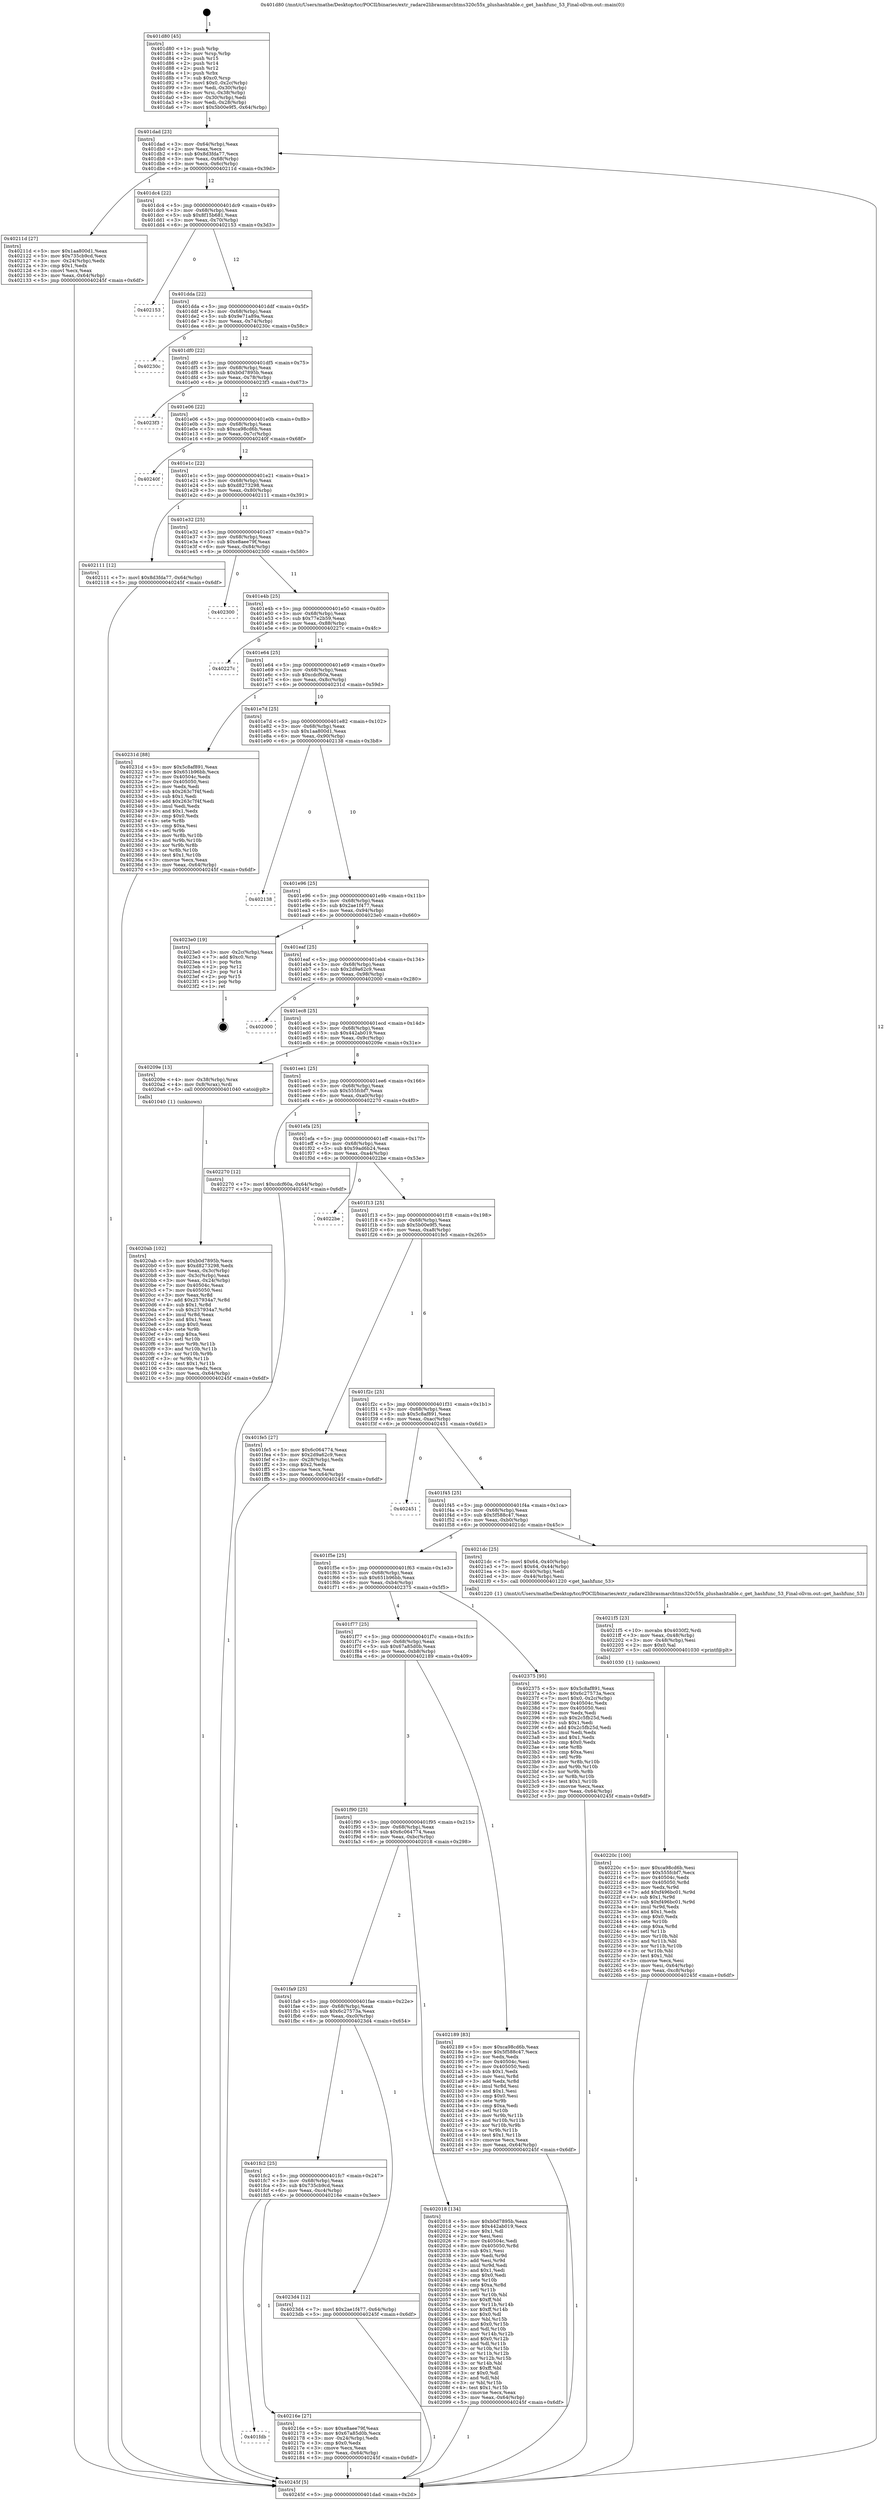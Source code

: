 digraph "0x401d80" {
  label = "0x401d80 (/mnt/c/Users/mathe/Desktop/tcc/POCII/binaries/extr_radare2librasmarchtms320c55x_plushashtable.c_get_hashfunc_53_Final-ollvm.out::main(0))"
  labelloc = "t"
  node[shape=record]

  Entry [label="",width=0.3,height=0.3,shape=circle,fillcolor=black,style=filled]
  "0x401dad" [label="{
     0x401dad [23]\l
     | [instrs]\l
     &nbsp;&nbsp;0x401dad \<+3\>: mov -0x64(%rbp),%eax\l
     &nbsp;&nbsp;0x401db0 \<+2\>: mov %eax,%ecx\l
     &nbsp;&nbsp;0x401db2 \<+6\>: sub $0x8d3fda77,%ecx\l
     &nbsp;&nbsp;0x401db8 \<+3\>: mov %eax,-0x68(%rbp)\l
     &nbsp;&nbsp;0x401dbb \<+3\>: mov %ecx,-0x6c(%rbp)\l
     &nbsp;&nbsp;0x401dbe \<+6\>: je 000000000040211d \<main+0x39d\>\l
  }"]
  "0x40211d" [label="{
     0x40211d [27]\l
     | [instrs]\l
     &nbsp;&nbsp;0x40211d \<+5\>: mov $0x1aa800d1,%eax\l
     &nbsp;&nbsp;0x402122 \<+5\>: mov $0x735cb9cd,%ecx\l
     &nbsp;&nbsp;0x402127 \<+3\>: mov -0x24(%rbp),%edx\l
     &nbsp;&nbsp;0x40212a \<+3\>: cmp $0x1,%edx\l
     &nbsp;&nbsp;0x40212d \<+3\>: cmovl %ecx,%eax\l
     &nbsp;&nbsp;0x402130 \<+3\>: mov %eax,-0x64(%rbp)\l
     &nbsp;&nbsp;0x402133 \<+5\>: jmp 000000000040245f \<main+0x6df\>\l
  }"]
  "0x401dc4" [label="{
     0x401dc4 [22]\l
     | [instrs]\l
     &nbsp;&nbsp;0x401dc4 \<+5\>: jmp 0000000000401dc9 \<main+0x49\>\l
     &nbsp;&nbsp;0x401dc9 \<+3\>: mov -0x68(%rbp),%eax\l
     &nbsp;&nbsp;0x401dcc \<+5\>: sub $0x8f15b681,%eax\l
     &nbsp;&nbsp;0x401dd1 \<+3\>: mov %eax,-0x70(%rbp)\l
     &nbsp;&nbsp;0x401dd4 \<+6\>: je 0000000000402153 \<main+0x3d3\>\l
  }"]
  Exit [label="",width=0.3,height=0.3,shape=circle,fillcolor=black,style=filled,peripheries=2]
  "0x402153" [label="{
     0x402153\l
  }", style=dashed]
  "0x401dda" [label="{
     0x401dda [22]\l
     | [instrs]\l
     &nbsp;&nbsp;0x401dda \<+5\>: jmp 0000000000401ddf \<main+0x5f\>\l
     &nbsp;&nbsp;0x401ddf \<+3\>: mov -0x68(%rbp),%eax\l
     &nbsp;&nbsp;0x401de2 \<+5\>: sub $0x9e71a89a,%eax\l
     &nbsp;&nbsp;0x401de7 \<+3\>: mov %eax,-0x74(%rbp)\l
     &nbsp;&nbsp;0x401dea \<+6\>: je 000000000040230c \<main+0x58c\>\l
  }"]
  "0x40220c" [label="{
     0x40220c [100]\l
     | [instrs]\l
     &nbsp;&nbsp;0x40220c \<+5\>: mov $0xca98cd6b,%esi\l
     &nbsp;&nbsp;0x402211 \<+5\>: mov $0x555fcbf7,%ecx\l
     &nbsp;&nbsp;0x402216 \<+7\>: mov 0x40504c,%edx\l
     &nbsp;&nbsp;0x40221d \<+8\>: mov 0x405050,%r8d\l
     &nbsp;&nbsp;0x402225 \<+3\>: mov %edx,%r9d\l
     &nbsp;&nbsp;0x402228 \<+7\>: add $0xf496bc01,%r9d\l
     &nbsp;&nbsp;0x40222f \<+4\>: sub $0x1,%r9d\l
     &nbsp;&nbsp;0x402233 \<+7\>: sub $0xf496bc01,%r9d\l
     &nbsp;&nbsp;0x40223a \<+4\>: imul %r9d,%edx\l
     &nbsp;&nbsp;0x40223e \<+3\>: and $0x1,%edx\l
     &nbsp;&nbsp;0x402241 \<+3\>: cmp $0x0,%edx\l
     &nbsp;&nbsp;0x402244 \<+4\>: sete %r10b\l
     &nbsp;&nbsp;0x402248 \<+4\>: cmp $0xa,%r8d\l
     &nbsp;&nbsp;0x40224c \<+4\>: setl %r11b\l
     &nbsp;&nbsp;0x402250 \<+3\>: mov %r10b,%bl\l
     &nbsp;&nbsp;0x402253 \<+3\>: and %r11b,%bl\l
     &nbsp;&nbsp;0x402256 \<+3\>: xor %r11b,%r10b\l
     &nbsp;&nbsp;0x402259 \<+3\>: or %r10b,%bl\l
     &nbsp;&nbsp;0x40225c \<+3\>: test $0x1,%bl\l
     &nbsp;&nbsp;0x40225f \<+3\>: cmovne %ecx,%esi\l
     &nbsp;&nbsp;0x402262 \<+3\>: mov %esi,-0x64(%rbp)\l
     &nbsp;&nbsp;0x402265 \<+6\>: mov %eax,-0xc8(%rbp)\l
     &nbsp;&nbsp;0x40226b \<+5\>: jmp 000000000040245f \<main+0x6df\>\l
  }"]
  "0x40230c" [label="{
     0x40230c\l
  }", style=dashed]
  "0x401df0" [label="{
     0x401df0 [22]\l
     | [instrs]\l
     &nbsp;&nbsp;0x401df0 \<+5\>: jmp 0000000000401df5 \<main+0x75\>\l
     &nbsp;&nbsp;0x401df5 \<+3\>: mov -0x68(%rbp),%eax\l
     &nbsp;&nbsp;0x401df8 \<+5\>: sub $0xb0d7895b,%eax\l
     &nbsp;&nbsp;0x401dfd \<+3\>: mov %eax,-0x78(%rbp)\l
     &nbsp;&nbsp;0x401e00 \<+6\>: je 00000000004023f3 \<main+0x673\>\l
  }"]
  "0x4021f5" [label="{
     0x4021f5 [23]\l
     | [instrs]\l
     &nbsp;&nbsp;0x4021f5 \<+10\>: movabs $0x4030f2,%rdi\l
     &nbsp;&nbsp;0x4021ff \<+3\>: mov %eax,-0x48(%rbp)\l
     &nbsp;&nbsp;0x402202 \<+3\>: mov -0x48(%rbp),%esi\l
     &nbsp;&nbsp;0x402205 \<+2\>: mov $0x0,%al\l
     &nbsp;&nbsp;0x402207 \<+5\>: call 0000000000401030 \<printf@plt\>\l
     | [calls]\l
     &nbsp;&nbsp;0x401030 \{1\} (unknown)\l
  }"]
  "0x4023f3" [label="{
     0x4023f3\l
  }", style=dashed]
  "0x401e06" [label="{
     0x401e06 [22]\l
     | [instrs]\l
     &nbsp;&nbsp;0x401e06 \<+5\>: jmp 0000000000401e0b \<main+0x8b\>\l
     &nbsp;&nbsp;0x401e0b \<+3\>: mov -0x68(%rbp),%eax\l
     &nbsp;&nbsp;0x401e0e \<+5\>: sub $0xca98cd6b,%eax\l
     &nbsp;&nbsp;0x401e13 \<+3\>: mov %eax,-0x7c(%rbp)\l
     &nbsp;&nbsp;0x401e16 \<+6\>: je 000000000040240f \<main+0x68f\>\l
  }"]
  "0x401fdb" [label="{
     0x401fdb\l
  }", style=dashed]
  "0x40240f" [label="{
     0x40240f\l
  }", style=dashed]
  "0x401e1c" [label="{
     0x401e1c [22]\l
     | [instrs]\l
     &nbsp;&nbsp;0x401e1c \<+5\>: jmp 0000000000401e21 \<main+0xa1\>\l
     &nbsp;&nbsp;0x401e21 \<+3\>: mov -0x68(%rbp),%eax\l
     &nbsp;&nbsp;0x401e24 \<+5\>: sub $0xd8273298,%eax\l
     &nbsp;&nbsp;0x401e29 \<+3\>: mov %eax,-0x80(%rbp)\l
     &nbsp;&nbsp;0x401e2c \<+6\>: je 0000000000402111 \<main+0x391\>\l
  }"]
  "0x40216e" [label="{
     0x40216e [27]\l
     | [instrs]\l
     &nbsp;&nbsp;0x40216e \<+5\>: mov $0xe8aee79f,%eax\l
     &nbsp;&nbsp;0x402173 \<+5\>: mov $0x67a85d0b,%ecx\l
     &nbsp;&nbsp;0x402178 \<+3\>: mov -0x24(%rbp),%edx\l
     &nbsp;&nbsp;0x40217b \<+3\>: cmp $0x0,%edx\l
     &nbsp;&nbsp;0x40217e \<+3\>: cmove %ecx,%eax\l
     &nbsp;&nbsp;0x402181 \<+3\>: mov %eax,-0x64(%rbp)\l
     &nbsp;&nbsp;0x402184 \<+5\>: jmp 000000000040245f \<main+0x6df\>\l
  }"]
  "0x402111" [label="{
     0x402111 [12]\l
     | [instrs]\l
     &nbsp;&nbsp;0x402111 \<+7\>: movl $0x8d3fda77,-0x64(%rbp)\l
     &nbsp;&nbsp;0x402118 \<+5\>: jmp 000000000040245f \<main+0x6df\>\l
  }"]
  "0x401e32" [label="{
     0x401e32 [25]\l
     | [instrs]\l
     &nbsp;&nbsp;0x401e32 \<+5\>: jmp 0000000000401e37 \<main+0xb7\>\l
     &nbsp;&nbsp;0x401e37 \<+3\>: mov -0x68(%rbp),%eax\l
     &nbsp;&nbsp;0x401e3a \<+5\>: sub $0xe8aee79f,%eax\l
     &nbsp;&nbsp;0x401e3f \<+6\>: mov %eax,-0x84(%rbp)\l
     &nbsp;&nbsp;0x401e45 \<+6\>: je 0000000000402300 \<main+0x580\>\l
  }"]
  "0x401fc2" [label="{
     0x401fc2 [25]\l
     | [instrs]\l
     &nbsp;&nbsp;0x401fc2 \<+5\>: jmp 0000000000401fc7 \<main+0x247\>\l
     &nbsp;&nbsp;0x401fc7 \<+3\>: mov -0x68(%rbp),%eax\l
     &nbsp;&nbsp;0x401fca \<+5\>: sub $0x735cb9cd,%eax\l
     &nbsp;&nbsp;0x401fcf \<+6\>: mov %eax,-0xc4(%rbp)\l
     &nbsp;&nbsp;0x401fd5 \<+6\>: je 000000000040216e \<main+0x3ee\>\l
  }"]
  "0x402300" [label="{
     0x402300\l
  }", style=dashed]
  "0x401e4b" [label="{
     0x401e4b [25]\l
     | [instrs]\l
     &nbsp;&nbsp;0x401e4b \<+5\>: jmp 0000000000401e50 \<main+0xd0\>\l
     &nbsp;&nbsp;0x401e50 \<+3\>: mov -0x68(%rbp),%eax\l
     &nbsp;&nbsp;0x401e53 \<+5\>: sub $0x77e2b59,%eax\l
     &nbsp;&nbsp;0x401e58 \<+6\>: mov %eax,-0x88(%rbp)\l
     &nbsp;&nbsp;0x401e5e \<+6\>: je 000000000040227c \<main+0x4fc\>\l
  }"]
  "0x4023d4" [label="{
     0x4023d4 [12]\l
     | [instrs]\l
     &nbsp;&nbsp;0x4023d4 \<+7\>: movl $0x2ae1f477,-0x64(%rbp)\l
     &nbsp;&nbsp;0x4023db \<+5\>: jmp 000000000040245f \<main+0x6df\>\l
  }"]
  "0x40227c" [label="{
     0x40227c\l
  }", style=dashed]
  "0x401e64" [label="{
     0x401e64 [25]\l
     | [instrs]\l
     &nbsp;&nbsp;0x401e64 \<+5\>: jmp 0000000000401e69 \<main+0xe9\>\l
     &nbsp;&nbsp;0x401e69 \<+3\>: mov -0x68(%rbp),%eax\l
     &nbsp;&nbsp;0x401e6c \<+5\>: sub $0xcdcf60a,%eax\l
     &nbsp;&nbsp;0x401e71 \<+6\>: mov %eax,-0x8c(%rbp)\l
     &nbsp;&nbsp;0x401e77 \<+6\>: je 000000000040231d \<main+0x59d\>\l
  }"]
  "0x4020ab" [label="{
     0x4020ab [102]\l
     | [instrs]\l
     &nbsp;&nbsp;0x4020ab \<+5\>: mov $0xb0d7895b,%ecx\l
     &nbsp;&nbsp;0x4020b0 \<+5\>: mov $0xd8273298,%edx\l
     &nbsp;&nbsp;0x4020b5 \<+3\>: mov %eax,-0x3c(%rbp)\l
     &nbsp;&nbsp;0x4020b8 \<+3\>: mov -0x3c(%rbp),%eax\l
     &nbsp;&nbsp;0x4020bb \<+3\>: mov %eax,-0x24(%rbp)\l
     &nbsp;&nbsp;0x4020be \<+7\>: mov 0x40504c,%eax\l
     &nbsp;&nbsp;0x4020c5 \<+7\>: mov 0x405050,%esi\l
     &nbsp;&nbsp;0x4020cc \<+3\>: mov %eax,%r8d\l
     &nbsp;&nbsp;0x4020cf \<+7\>: add $0x257934a7,%r8d\l
     &nbsp;&nbsp;0x4020d6 \<+4\>: sub $0x1,%r8d\l
     &nbsp;&nbsp;0x4020da \<+7\>: sub $0x257934a7,%r8d\l
     &nbsp;&nbsp;0x4020e1 \<+4\>: imul %r8d,%eax\l
     &nbsp;&nbsp;0x4020e5 \<+3\>: and $0x1,%eax\l
     &nbsp;&nbsp;0x4020e8 \<+3\>: cmp $0x0,%eax\l
     &nbsp;&nbsp;0x4020eb \<+4\>: sete %r9b\l
     &nbsp;&nbsp;0x4020ef \<+3\>: cmp $0xa,%esi\l
     &nbsp;&nbsp;0x4020f2 \<+4\>: setl %r10b\l
     &nbsp;&nbsp;0x4020f6 \<+3\>: mov %r9b,%r11b\l
     &nbsp;&nbsp;0x4020f9 \<+3\>: and %r10b,%r11b\l
     &nbsp;&nbsp;0x4020fc \<+3\>: xor %r10b,%r9b\l
     &nbsp;&nbsp;0x4020ff \<+3\>: or %r9b,%r11b\l
     &nbsp;&nbsp;0x402102 \<+4\>: test $0x1,%r11b\l
     &nbsp;&nbsp;0x402106 \<+3\>: cmovne %edx,%ecx\l
     &nbsp;&nbsp;0x402109 \<+3\>: mov %ecx,-0x64(%rbp)\l
     &nbsp;&nbsp;0x40210c \<+5\>: jmp 000000000040245f \<main+0x6df\>\l
  }"]
  "0x40231d" [label="{
     0x40231d [88]\l
     | [instrs]\l
     &nbsp;&nbsp;0x40231d \<+5\>: mov $0x5c8af891,%eax\l
     &nbsp;&nbsp;0x402322 \<+5\>: mov $0x651b96bb,%ecx\l
     &nbsp;&nbsp;0x402327 \<+7\>: mov 0x40504c,%edx\l
     &nbsp;&nbsp;0x40232e \<+7\>: mov 0x405050,%esi\l
     &nbsp;&nbsp;0x402335 \<+2\>: mov %edx,%edi\l
     &nbsp;&nbsp;0x402337 \<+6\>: sub $0x263c7f4f,%edi\l
     &nbsp;&nbsp;0x40233d \<+3\>: sub $0x1,%edi\l
     &nbsp;&nbsp;0x402340 \<+6\>: add $0x263c7f4f,%edi\l
     &nbsp;&nbsp;0x402346 \<+3\>: imul %edi,%edx\l
     &nbsp;&nbsp;0x402349 \<+3\>: and $0x1,%edx\l
     &nbsp;&nbsp;0x40234c \<+3\>: cmp $0x0,%edx\l
     &nbsp;&nbsp;0x40234f \<+4\>: sete %r8b\l
     &nbsp;&nbsp;0x402353 \<+3\>: cmp $0xa,%esi\l
     &nbsp;&nbsp;0x402356 \<+4\>: setl %r9b\l
     &nbsp;&nbsp;0x40235a \<+3\>: mov %r8b,%r10b\l
     &nbsp;&nbsp;0x40235d \<+3\>: and %r9b,%r10b\l
     &nbsp;&nbsp;0x402360 \<+3\>: xor %r9b,%r8b\l
     &nbsp;&nbsp;0x402363 \<+3\>: or %r8b,%r10b\l
     &nbsp;&nbsp;0x402366 \<+4\>: test $0x1,%r10b\l
     &nbsp;&nbsp;0x40236a \<+3\>: cmovne %ecx,%eax\l
     &nbsp;&nbsp;0x40236d \<+3\>: mov %eax,-0x64(%rbp)\l
     &nbsp;&nbsp;0x402370 \<+5\>: jmp 000000000040245f \<main+0x6df\>\l
  }"]
  "0x401e7d" [label="{
     0x401e7d [25]\l
     | [instrs]\l
     &nbsp;&nbsp;0x401e7d \<+5\>: jmp 0000000000401e82 \<main+0x102\>\l
     &nbsp;&nbsp;0x401e82 \<+3\>: mov -0x68(%rbp),%eax\l
     &nbsp;&nbsp;0x401e85 \<+5\>: sub $0x1aa800d1,%eax\l
     &nbsp;&nbsp;0x401e8a \<+6\>: mov %eax,-0x90(%rbp)\l
     &nbsp;&nbsp;0x401e90 \<+6\>: je 0000000000402138 \<main+0x3b8\>\l
  }"]
  "0x401fa9" [label="{
     0x401fa9 [25]\l
     | [instrs]\l
     &nbsp;&nbsp;0x401fa9 \<+5\>: jmp 0000000000401fae \<main+0x22e\>\l
     &nbsp;&nbsp;0x401fae \<+3\>: mov -0x68(%rbp),%eax\l
     &nbsp;&nbsp;0x401fb1 \<+5\>: sub $0x6c27573a,%eax\l
     &nbsp;&nbsp;0x401fb6 \<+6\>: mov %eax,-0xc0(%rbp)\l
     &nbsp;&nbsp;0x401fbc \<+6\>: je 00000000004023d4 \<main+0x654\>\l
  }"]
  "0x402138" [label="{
     0x402138\l
  }", style=dashed]
  "0x401e96" [label="{
     0x401e96 [25]\l
     | [instrs]\l
     &nbsp;&nbsp;0x401e96 \<+5\>: jmp 0000000000401e9b \<main+0x11b\>\l
     &nbsp;&nbsp;0x401e9b \<+3\>: mov -0x68(%rbp),%eax\l
     &nbsp;&nbsp;0x401e9e \<+5\>: sub $0x2ae1f477,%eax\l
     &nbsp;&nbsp;0x401ea3 \<+6\>: mov %eax,-0x94(%rbp)\l
     &nbsp;&nbsp;0x401ea9 \<+6\>: je 00000000004023e0 \<main+0x660\>\l
  }"]
  "0x402018" [label="{
     0x402018 [134]\l
     | [instrs]\l
     &nbsp;&nbsp;0x402018 \<+5\>: mov $0xb0d7895b,%eax\l
     &nbsp;&nbsp;0x40201d \<+5\>: mov $0x442ab019,%ecx\l
     &nbsp;&nbsp;0x402022 \<+2\>: mov $0x1,%dl\l
     &nbsp;&nbsp;0x402024 \<+2\>: xor %esi,%esi\l
     &nbsp;&nbsp;0x402026 \<+7\>: mov 0x40504c,%edi\l
     &nbsp;&nbsp;0x40202d \<+8\>: mov 0x405050,%r8d\l
     &nbsp;&nbsp;0x402035 \<+3\>: sub $0x1,%esi\l
     &nbsp;&nbsp;0x402038 \<+3\>: mov %edi,%r9d\l
     &nbsp;&nbsp;0x40203b \<+3\>: add %esi,%r9d\l
     &nbsp;&nbsp;0x40203e \<+4\>: imul %r9d,%edi\l
     &nbsp;&nbsp;0x402042 \<+3\>: and $0x1,%edi\l
     &nbsp;&nbsp;0x402045 \<+3\>: cmp $0x0,%edi\l
     &nbsp;&nbsp;0x402048 \<+4\>: sete %r10b\l
     &nbsp;&nbsp;0x40204c \<+4\>: cmp $0xa,%r8d\l
     &nbsp;&nbsp;0x402050 \<+4\>: setl %r11b\l
     &nbsp;&nbsp;0x402054 \<+3\>: mov %r10b,%bl\l
     &nbsp;&nbsp;0x402057 \<+3\>: xor $0xff,%bl\l
     &nbsp;&nbsp;0x40205a \<+3\>: mov %r11b,%r14b\l
     &nbsp;&nbsp;0x40205d \<+4\>: xor $0xff,%r14b\l
     &nbsp;&nbsp;0x402061 \<+3\>: xor $0x0,%dl\l
     &nbsp;&nbsp;0x402064 \<+3\>: mov %bl,%r15b\l
     &nbsp;&nbsp;0x402067 \<+4\>: and $0x0,%r15b\l
     &nbsp;&nbsp;0x40206b \<+3\>: and %dl,%r10b\l
     &nbsp;&nbsp;0x40206e \<+3\>: mov %r14b,%r12b\l
     &nbsp;&nbsp;0x402071 \<+4\>: and $0x0,%r12b\l
     &nbsp;&nbsp;0x402075 \<+3\>: and %dl,%r11b\l
     &nbsp;&nbsp;0x402078 \<+3\>: or %r10b,%r15b\l
     &nbsp;&nbsp;0x40207b \<+3\>: or %r11b,%r12b\l
     &nbsp;&nbsp;0x40207e \<+3\>: xor %r12b,%r15b\l
     &nbsp;&nbsp;0x402081 \<+3\>: or %r14b,%bl\l
     &nbsp;&nbsp;0x402084 \<+3\>: xor $0xff,%bl\l
     &nbsp;&nbsp;0x402087 \<+3\>: or $0x0,%dl\l
     &nbsp;&nbsp;0x40208a \<+2\>: and %dl,%bl\l
     &nbsp;&nbsp;0x40208c \<+3\>: or %bl,%r15b\l
     &nbsp;&nbsp;0x40208f \<+4\>: test $0x1,%r15b\l
     &nbsp;&nbsp;0x402093 \<+3\>: cmovne %ecx,%eax\l
     &nbsp;&nbsp;0x402096 \<+3\>: mov %eax,-0x64(%rbp)\l
     &nbsp;&nbsp;0x402099 \<+5\>: jmp 000000000040245f \<main+0x6df\>\l
  }"]
  "0x4023e0" [label="{
     0x4023e0 [19]\l
     | [instrs]\l
     &nbsp;&nbsp;0x4023e0 \<+3\>: mov -0x2c(%rbp),%eax\l
     &nbsp;&nbsp;0x4023e3 \<+7\>: add $0xc0,%rsp\l
     &nbsp;&nbsp;0x4023ea \<+1\>: pop %rbx\l
     &nbsp;&nbsp;0x4023eb \<+2\>: pop %r12\l
     &nbsp;&nbsp;0x4023ed \<+2\>: pop %r14\l
     &nbsp;&nbsp;0x4023ef \<+2\>: pop %r15\l
     &nbsp;&nbsp;0x4023f1 \<+1\>: pop %rbp\l
     &nbsp;&nbsp;0x4023f2 \<+1\>: ret\l
  }"]
  "0x401eaf" [label="{
     0x401eaf [25]\l
     | [instrs]\l
     &nbsp;&nbsp;0x401eaf \<+5\>: jmp 0000000000401eb4 \<main+0x134\>\l
     &nbsp;&nbsp;0x401eb4 \<+3\>: mov -0x68(%rbp),%eax\l
     &nbsp;&nbsp;0x401eb7 \<+5\>: sub $0x2d9a62c9,%eax\l
     &nbsp;&nbsp;0x401ebc \<+6\>: mov %eax,-0x98(%rbp)\l
     &nbsp;&nbsp;0x401ec2 \<+6\>: je 0000000000402000 \<main+0x280\>\l
  }"]
  "0x401f90" [label="{
     0x401f90 [25]\l
     | [instrs]\l
     &nbsp;&nbsp;0x401f90 \<+5\>: jmp 0000000000401f95 \<main+0x215\>\l
     &nbsp;&nbsp;0x401f95 \<+3\>: mov -0x68(%rbp),%eax\l
     &nbsp;&nbsp;0x401f98 \<+5\>: sub $0x6c064774,%eax\l
     &nbsp;&nbsp;0x401f9d \<+6\>: mov %eax,-0xbc(%rbp)\l
     &nbsp;&nbsp;0x401fa3 \<+6\>: je 0000000000402018 \<main+0x298\>\l
  }"]
  "0x402000" [label="{
     0x402000\l
  }", style=dashed]
  "0x401ec8" [label="{
     0x401ec8 [25]\l
     | [instrs]\l
     &nbsp;&nbsp;0x401ec8 \<+5\>: jmp 0000000000401ecd \<main+0x14d\>\l
     &nbsp;&nbsp;0x401ecd \<+3\>: mov -0x68(%rbp),%eax\l
     &nbsp;&nbsp;0x401ed0 \<+5\>: sub $0x442ab019,%eax\l
     &nbsp;&nbsp;0x401ed5 \<+6\>: mov %eax,-0x9c(%rbp)\l
     &nbsp;&nbsp;0x401edb \<+6\>: je 000000000040209e \<main+0x31e\>\l
  }"]
  "0x402189" [label="{
     0x402189 [83]\l
     | [instrs]\l
     &nbsp;&nbsp;0x402189 \<+5\>: mov $0xca98cd6b,%eax\l
     &nbsp;&nbsp;0x40218e \<+5\>: mov $0x5f588c47,%ecx\l
     &nbsp;&nbsp;0x402193 \<+2\>: xor %edx,%edx\l
     &nbsp;&nbsp;0x402195 \<+7\>: mov 0x40504c,%esi\l
     &nbsp;&nbsp;0x40219c \<+7\>: mov 0x405050,%edi\l
     &nbsp;&nbsp;0x4021a3 \<+3\>: sub $0x1,%edx\l
     &nbsp;&nbsp;0x4021a6 \<+3\>: mov %esi,%r8d\l
     &nbsp;&nbsp;0x4021a9 \<+3\>: add %edx,%r8d\l
     &nbsp;&nbsp;0x4021ac \<+4\>: imul %r8d,%esi\l
     &nbsp;&nbsp;0x4021b0 \<+3\>: and $0x1,%esi\l
     &nbsp;&nbsp;0x4021b3 \<+3\>: cmp $0x0,%esi\l
     &nbsp;&nbsp;0x4021b6 \<+4\>: sete %r9b\l
     &nbsp;&nbsp;0x4021ba \<+3\>: cmp $0xa,%edi\l
     &nbsp;&nbsp;0x4021bd \<+4\>: setl %r10b\l
     &nbsp;&nbsp;0x4021c1 \<+3\>: mov %r9b,%r11b\l
     &nbsp;&nbsp;0x4021c4 \<+3\>: and %r10b,%r11b\l
     &nbsp;&nbsp;0x4021c7 \<+3\>: xor %r10b,%r9b\l
     &nbsp;&nbsp;0x4021ca \<+3\>: or %r9b,%r11b\l
     &nbsp;&nbsp;0x4021cd \<+4\>: test $0x1,%r11b\l
     &nbsp;&nbsp;0x4021d1 \<+3\>: cmovne %ecx,%eax\l
     &nbsp;&nbsp;0x4021d4 \<+3\>: mov %eax,-0x64(%rbp)\l
     &nbsp;&nbsp;0x4021d7 \<+5\>: jmp 000000000040245f \<main+0x6df\>\l
  }"]
  "0x40209e" [label="{
     0x40209e [13]\l
     | [instrs]\l
     &nbsp;&nbsp;0x40209e \<+4\>: mov -0x38(%rbp),%rax\l
     &nbsp;&nbsp;0x4020a2 \<+4\>: mov 0x8(%rax),%rdi\l
     &nbsp;&nbsp;0x4020a6 \<+5\>: call 0000000000401040 \<atoi@plt\>\l
     | [calls]\l
     &nbsp;&nbsp;0x401040 \{1\} (unknown)\l
  }"]
  "0x401ee1" [label="{
     0x401ee1 [25]\l
     | [instrs]\l
     &nbsp;&nbsp;0x401ee1 \<+5\>: jmp 0000000000401ee6 \<main+0x166\>\l
     &nbsp;&nbsp;0x401ee6 \<+3\>: mov -0x68(%rbp),%eax\l
     &nbsp;&nbsp;0x401ee9 \<+5\>: sub $0x555fcbf7,%eax\l
     &nbsp;&nbsp;0x401eee \<+6\>: mov %eax,-0xa0(%rbp)\l
     &nbsp;&nbsp;0x401ef4 \<+6\>: je 0000000000402270 \<main+0x4f0\>\l
  }"]
  "0x401f77" [label="{
     0x401f77 [25]\l
     | [instrs]\l
     &nbsp;&nbsp;0x401f77 \<+5\>: jmp 0000000000401f7c \<main+0x1fc\>\l
     &nbsp;&nbsp;0x401f7c \<+3\>: mov -0x68(%rbp),%eax\l
     &nbsp;&nbsp;0x401f7f \<+5\>: sub $0x67a85d0b,%eax\l
     &nbsp;&nbsp;0x401f84 \<+6\>: mov %eax,-0xb8(%rbp)\l
     &nbsp;&nbsp;0x401f8a \<+6\>: je 0000000000402189 \<main+0x409\>\l
  }"]
  "0x402270" [label="{
     0x402270 [12]\l
     | [instrs]\l
     &nbsp;&nbsp;0x402270 \<+7\>: movl $0xcdcf60a,-0x64(%rbp)\l
     &nbsp;&nbsp;0x402277 \<+5\>: jmp 000000000040245f \<main+0x6df\>\l
  }"]
  "0x401efa" [label="{
     0x401efa [25]\l
     | [instrs]\l
     &nbsp;&nbsp;0x401efa \<+5\>: jmp 0000000000401eff \<main+0x17f\>\l
     &nbsp;&nbsp;0x401eff \<+3\>: mov -0x68(%rbp),%eax\l
     &nbsp;&nbsp;0x401f02 \<+5\>: sub $0x59ad6b24,%eax\l
     &nbsp;&nbsp;0x401f07 \<+6\>: mov %eax,-0xa4(%rbp)\l
     &nbsp;&nbsp;0x401f0d \<+6\>: je 00000000004022be \<main+0x53e\>\l
  }"]
  "0x402375" [label="{
     0x402375 [95]\l
     | [instrs]\l
     &nbsp;&nbsp;0x402375 \<+5\>: mov $0x5c8af891,%eax\l
     &nbsp;&nbsp;0x40237a \<+5\>: mov $0x6c27573a,%ecx\l
     &nbsp;&nbsp;0x40237f \<+7\>: movl $0x0,-0x2c(%rbp)\l
     &nbsp;&nbsp;0x402386 \<+7\>: mov 0x40504c,%edx\l
     &nbsp;&nbsp;0x40238d \<+7\>: mov 0x405050,%esi\l
     &nbsp;&nbsp;0x402394 \<+2\>: mov %edx,%edi\l
     &nbsp;&nbsp;0x402396 \<+6\>: sub $0x2c5fb25d,%edi\l
     &nbsp;&nbsp;0x40239c \<+3\>: sub $0x1,%edi\l
     &nbsp;&nbsp;0x40239f \<+6\>: add $0x2c5fb25d,%edi\l
     &nbsp;&nbsp;0x4023a5 \<+3\>: imul %edi,%edx\l
     &nbsp;&nbsp;0x4023a8 \<+3\>: and $0x1,%edx\l
     &nbsp;&nbsp;0x4023ab \<+3\>: cmp $0x0,%edx\l
     &nbsp;&nbsp;0x4023ae \<+4\>: sete %r8b\l
     &nbsp;&nbsp;0x4023b2 \<+3\>: cmp $0xa,%esi\l
     &nbsp;&nbsp;0x4023b5 \<+4\>: setl %r9b\l
     &nbsp;&nbsp;0x4023b9 \<+3\>: mov %r8b,%r10b\l
     &nbsp;&nbsp;0x4023bc \<+3\>: and %r9b,%r10b\l
     &nbsp;&nbsp;0x4023bf \<+3\>: xor %r9b,%r8b\l
     &nbsp;&nbsp;0x4023c2 \<+3\>: or %r8b,%r10b\l
     &nbsp;&nbsp;0x4023c5 \<+4\>: test $0x1,%r10b\l
     &nbsp;&nbsp;0x4023c9 \<+3\>: cmovne %ecx,%eax\l
     &nbsp;&nbsp;0x4023cc \<+3\>: mov %eax,-0x64(%rbp)\l
     &nbsp;&nbsp;0x4023cf \<+5\>: jmp 000000000040245f \<main+0x6df\>\l
  }"]
  "0x4022be" [label="{
     0x4022be\l
  }", style=dashed]
  "0x401f13" [label="{
     0x401f13 [25]\l
     | [instrs]\l
     &nbsp;&nbsp;0x401f13 \<+5\>: jmp 0000000000401f18 \<main+0x198\>\l
     &nbsp;&nbsp;0x401f18 \<+3\>: mov -0x68(%rbp),%eax\l
     &nbsp;&nbsp;0x401f1b \<+5\>: sub $0x5b00e9f5,%eax\l
     &nbsp;&nbsp;0x401f20 \<+6\>: mov %eax,-0xa8(%rbp)\l
     &nbsp;&nbsp;0x401f26 \<+6\>: je 0000000000401fe5 \<main+0x265\>\l
  }"]
  "0x401f5e" [label="{
     0x401f5e [25]\l
     | [instrs]\l
     &nbsp;&nbsp;0x401f5e \<+5\>: jmp 0000000000401f63 \<main+0x1e3\>\l
     &nbsp;&nbsp;0x401f63 \<+3\>: mov -0x68(%rbp),%eax\l
     &nbsp;&nbsp;0x401f66 \<+5\>: sub $0x651b96bb,%eax\l
     &nbsp;&nbsp;0x401f6b \<+6\>: mov %eax,-0xb4(%rbp)\l
     &nbsp;&nbsp;0x401f71 \<+6\>: je 0000000000402375 \<main+0x5f5\>\l
  }"]
  "0x401fe5" [label="{
     0x401fe5 [27]\l
     | [instrs]\l
     &nbsp;&nbsp;0x401fe5 \<+5\>: mov $0x6c064774,%eax\l
     &nbsp;&nbsp;0x401fea \<+5\>: mov $0x2d9a62c9,%ecx\l
     &nbsp;&nbsp;0x401fef \<+3\>: mov -0x28(%rbp),%edx\l
     &nbsp;&nbsp;0x401ff2 \<+3\>: cmp $0x2,%edx\l
     &nbsp;&nbsp;0x401ff5 \<+3\>: cmovne %ecx,%eax\l
     &nbsp;&nbsp;0x401ff8 \<+3\>: mov %eax,-0x64(%rbp)\l
     &nbsp;&nbsp;0x401ffb \<+5\>: jmp 000000000040245f \<main+0x6df\>\l
  }"]
  "0x401f2c" [label="{
     0x401f2c [25]\l
     | [instrs]\l
     &nbsp;&nbsp;0x401f2c \<+5\>: jmp 0000000000401f31 \<main+0x1b1\>\l
     &nbsp;&nbsp;0x401f31 \<+3\>: mov -0x68(%rbp),%eax\l
     &nbsp;&nbsp;0x401f34 \<+5\>: sub $0x5c8af891,%eax\l
     &nbsp;&nbsp;0x401f39 \<+6\>: mov %eax,-0xac(%rbp)\l
     &nbsp;&nbsp;0x401f3f \<+6\>: je 0000000000402451 \<main+0x6d1\>\l
  }"]
  "0x40245f" [label="{
     0x40245f [5]\l
     | [instrs]\l
     &nbsp;&nbsp;0x40245f \<+5\>: jmp 0000000000401dad \<main+0x2d\>\l
  }"]
  "0x401d80" [label="{
     0x401d80 [45]\l
     | [instrs]\l
     &nbsp;&nbsp;0x401d80 \<+1\>: push %rbp\l
     &nbsp;&nbsp;0x401d81 \<+3\>: mov %rsp,%rbp\l
     &nbsp;&nbsp;0x401d84 \<+2\>: push %r15\l
     &nbsp;&nbsp;0x401d86 \<+2\>: push %r14\l
     &nbsp;&nbsp;0x401d88 \<+2\>: push %r12\l
     &nbsp;&nbsp;0x401d8a \<+1\>: push %rbx\l
     &nbsp;&nbsp;0x401d8b \<+7\>: sub $0xc0,%rsp\l
     &nbsp;&nbsp;0x401d92 \<+7\>: movl $0x0,-0x2c(%rbp)\l
     &nbsp;&nbsp;0x401d99 \<+3\>: mov %edi,-0x30(%rbp)\l
     &nbsp;&nbsp;0x401d9c \<+4\>: mov %rsi,-0x38(%rbp)\l
     &nbsp;&nbsp;0x401da0 \<+3\>: mov -0x30(%rbp),%edi\l
     &nbsp;&nbsp;0x401da3 \<+3\>: mov %edi,-0x28(%rbp)\l
     &nbsp;&nbsp;0x401da6 \<+7\>: movl $0x5b00e9f5,-0x64(%rbp)\l
  }"]
  "0x4021dc" [label="{
     0x4021dc [25]\l
     | [instrs]\l
     &nbsp;&nbsp;0x4021dc \<+7\>: movl $0x64,-0x40(%rbp)\l
     &nbsp;&nbsp;0x4021e3 \<+7\>: movl $0x64,-0x44(%rbp)\l
     &nbsp;&nbsp;0x4021ea \<+3\>: mov -0x40(%rbp),%edi\l
     &nbsp;&nbsp;0x4021ed \<+3\>: mov -0x44(%rbp),%esi\l
     &nbsp;&nbsp;0x4021f0 \<+5\>: call 0000000000401220 \<get_hashfunc_53\>\l
     | [calls]\l
     &nbsp;&nbsp;0x401220 \{1\} (/mnt/c/Users/mathe/Desktop/tcc/POCII/binaries/extr_radare2librasmarchtms320c55x_plushashtable.c_get_hashfunc_53_Final-ollvm.out::get_hashfunc_53)\l
  }"]
  "0x402451" [label="{
     0x402451\l
  }", style=dashed]
  "0x401f45" [label="{
     0x401f45 [25]\l
     | [instrs]\l
     &nbsp;&nbsp;0x401f45 \<+5\>: jmp 0000000000401f4a \<main+0x1ca\>\l
     &nbsp;&nbsp;0x401f4a \<+3\>: mov -0x68(%rbp),%eax\l
     &nbsp;&nbsp;0x401f4d \<+5\>: sub $0x5f588c47,%eax\l
     &nbsp;&nbsp;0x401f52 \<+6\>: mov %eax,-0xb0(%rbp)\l
     &nbsp;&nbsp;0x401f58 \<+6\>: je 00000000004021dc \<main+0x45c\>\l
  }"]
  Entry -> "0x401d80" [label=" 1"]
  "0x401dad" -> "0x40211d" [label=" 1"]
  "0x401dad" -> "0x401dc4" [label=" 12"]
  "0x4023e0" -> Exit [label=" 1"]
  "0x401dc4" -> "0x402153" [label=" 0"]
  "0x401dc4" -> "0x401dda" [label=" 12"]
  "0x4023d4" -> "0x40245f" [label=" 1"]
  "0x401dda" -> "0x40230c" [label=" 0"]
  "0x401dda" -> "0x401df0" [label=" 12"]
  "0x402375" -> "0x40245f" [label=" 1"]
  "0x401df0" -> "0x4023f3" [label=" 0"]
  "0x401df0" -> "0x401e06" [label=" 12"]
  "0x40231d" -> "0x40245f" [label=" 1"]
  "0x401e06" -> "0x40240f" [label=" 0"]
  "0x401e06" -> "0x401e1c" [label=" 12"]
  "0x402270" -> "0x40245f" [label=" 1"]
  "0x401e1c" -> "0x402111" [label=" 1"]
  "0x401e1c" -> "0x401e32" [label=" 11"]
  "0x40220c" -> "0x40245f" [label=" 1"]
  "0x401e32" -> "0x402300" [label=" 0"]
  "0x401e32" -> "0x401e4b" [label=" 11"]
  "0x4021dc" -> "0x4021f5" [label=" 1"]
  "0x401e4b" -> "0x40227c" [label=" 0"]
  "0x401e4b" -> "0x401e64" [label=" 11"]
  "0x402189" -> "0x40245f" [label=" 1"]
  "0x401e64" -> "0x40231d" [label=" 1"]
  "0x401e64" -> "0x401e7d" [label=" 10"]
  "0x401fc2" -> "0x401fdb" [label=" 0"]
  "0x401e7d" -> "0x402138" [label=" 0"]
  "0x401e7d" -> "0x401e96" [label=" 10"]
  "0x401fc2" -> "0x40216e" [label=" 1"]
  "0x401e96" -> "0x4023e0" [label=" 1"]
  "0x401e96" -> "0x401eaf" [label=" 9"]
  "0x4021f5" -> "0x40220c" [label=" 1"]
  "0x401eaf" -> "0x402000" [label=" 0"]
  "0x401eaf" -> "0x401ec8" [label=" 9"]
  "0x401fa9" -> "0x4023d4" [label=" 1"]
  "0x401ec8" -> "0x40209e" [label=" 1"]
  "0x401ec8" -> "0x401ee1" [label=" 8"]
  "0x40216e" -> "0x40245f" [label=" 1"]
  "0x401ee1" -> "0x402270" [label=" 1"]
  "0x401ee1" -> "0x401efa" [label=" 7"]
  "0x402111" -> "0x40245f" [label=" 1"]
  "0x401efa" -> "0x4022be" [label=" 0"]
  "0x401efa" -> "0x401f13" [label=" 7"]
  "0x4020ab" -> "0x40245f" [label=" 1"]
  "0x401f13" -> "0x401fe5" [label=" 1"]
  "0x401f13" -> "0x401f2c" [label=" 6"]
  "0x401fe5" -> "0x40245f" [label=" 1"]
  "0x401d80" -> "0x401dad" [label=" 1"]
  "0x40245f" -> "0x401dad" [label=" 12"]
  "0x402018" -> "0x40245f" [label=" 1"]
  "0x401f2c" -> "0x402451" [label=" 0"]
  "0x401f2c" -> "0x401f45" [label=" 6"]
  "0x401f90" -> "0x401fa9" [label=" 2"]
  "0x401f45" -> "0x4021dc" [label=" 1"]
  "0x401f45" -> "0x401f5e" [label=" 5"]
  "0x40209e" -> "0x4020ab" [label=" 1"]
  "0x401f5e" -> "0x402375" [label=" 1"]
  "0x401f5e" -> "0x401f77" [label=" 4"]
  "0x40211d" -> "0x40245f" [label=" 1"]
  "0x401f77" -> "0x402189" [label=" 1"]
  "0x401f77" -> "0x401f90" [label=" 3"]
  "0x401fa9" -> "0x401fc2" [label=" 1"]
  "0x401f90" -> "0x402018" [label=" 1"]
}
